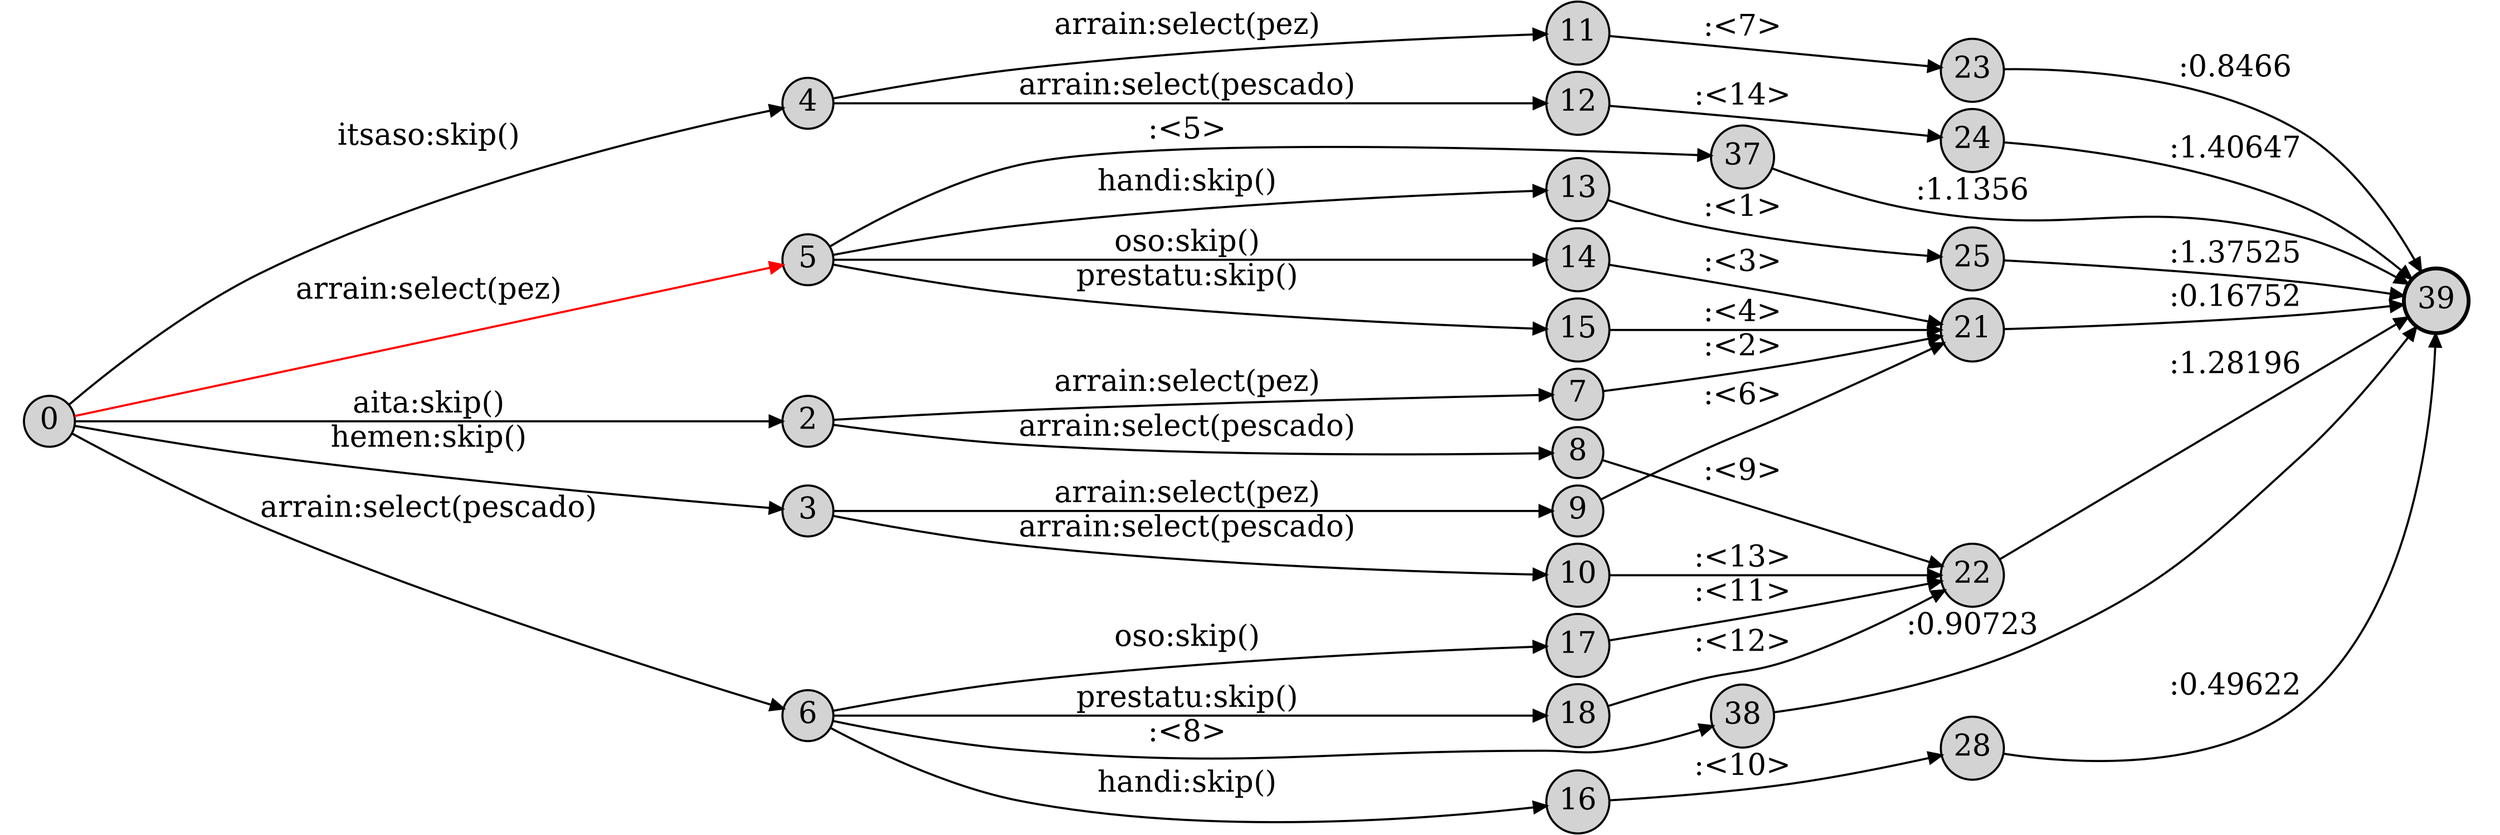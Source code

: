 digraph A {
rankdir = LR;
ratio="fill" ;
size="30,10";
edge [fontsize="70.0",penwidth="5.0",arrowsize="3.0"];
node [fontsize="70.0",penwidth="5.0"];
node [shape=circle,style=filled] 0
node [shape=circle,style=filled] 2
node [shape=circle,style=filled] 3
node [shape=circle,style=filled] 4
node [shape=circle,style=filled] 5
node [shape=circle,style=filled] 6
node [shape=circle,style=filled] 7
node [shape=circle,style=filled] 8
node [shape=circle,style=filled] 9
node [shape=circle,style=filled] 10
node [shape=circle,style=filled] 11
node [shape=circle,style=filled] 12
node [shape=circle,style=filled] 13
node [shape=circle,style=filled] 14
node [shape=circle,style=filled] 15
node [shape=circle,style=filled] 16
node [shape=circle,style=filled] 17
node [shape=circle,style=filled] 18
node [shape=circle,style=filled] 21
node [shape=circle,style=filled] 22
node [shape=circle,style=filled] 23
node [shape=circle,style=filled] 24
node [shape=circle,style=filled] 25
node [shape=circle,style=filled] 28
node [shape=circle,style=filled] 37
node [shape=circle,style=filled] 38
node [shape=doublecircle,style=filled] 39 


0 -> 5 [ label="arrain:select(pez)",color=red];
0 -> 6 [ label="arrain:select(pescado)" ];
0 -> 2 [ label="aita:skip()" ] ;
0 -> 3  [ label="hemen:skip()" ];
0 -> 4  [ label="itsaso:skip()" ];
2 -> 7  [ label="arrain:select(pez)" ];
2 -> 8  [ label="arrain:select(pescado)" ];
3 -> 9  [ label="arrain:select(pez)" ];
3 -> 10  [ label="arrain:select(pescado)" ];
4 -> 11  [ label="arrain:select(pez)" ];
4 -> 12 [ label="arrain:select(pescado)" ]; 
5 -> 13  [ label="handi:skip()" ];
5 -> 14  [ label="oso:skip()" ];
5 -> 15  [ label="prestatu:skip()" ];
6 -> 16  [ label="handi:skip()" ];
6 -> 17  [ label="oso:skip()" ];
6 -> 18  [ label="prestatu:skip()" ];
7 -> 21  [ label=":<2>" ];
8 -> 22  [ label=":<9>" ];
9 -> 21  [ label=":<6>" ];
10 -> 22  [ label=":<13>" ];
11 -> 23  [ label=":<7>" ];
12 -> 24  [ label=":<14>" ];
13 -> 25  [ label=":<1>" ];
14 -> 21  [ label=":<3>" ];
15 -> 21  [ label=":<4>" ];
16 -> 28  [ label=":<10>" ];
17 -> 22  [ label=":<11>" ];
18 -> 22  [ label=":<12>" ];
21 -> 39  [ label=":0.16752" ];
22 -> 39  [ label=":1.28196" ];
23 -> 39  [ label=":0.8466" ];
24 -> 39  [ label=":1.40647" ];
25 -> 39  [ label=":1.37525" ];
28 -> 39  [ label=":0.49622" ];

5 -> 37 [ label=":<5>" ];
6 -> 38 [ label=":<8>"] ;
37 -> 39 [ label=":1.1356"];
38 -> 39 [ label=":0.90723"];
}


